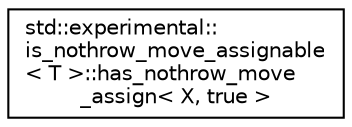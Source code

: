 digraph "Graphe hiérarchique des classes"
{
 // INTERACTIVE_SVG=YES
  edge [fontname="Helvetica",fontsize="10",labelfontname="Helvetica",labelfontsize="10"];
  node [fontname="Helvetica",fontsize="10",shape=record];
  rankdir="LR";
  Node0 [label="std::experimental::\lis_nothrow_move_assignable\l\< T \>::has_nothrow_move\l_assign\< X, true \>",height=0.2,width=0.4,color="black", fillcolor="white", style="filled",URL="$structstd_1_1experimental_1_1is__nothrow__move__assignable_1_1has__nothrow__move__assign_3_01_x_00_01true_01_4.html"];
}

